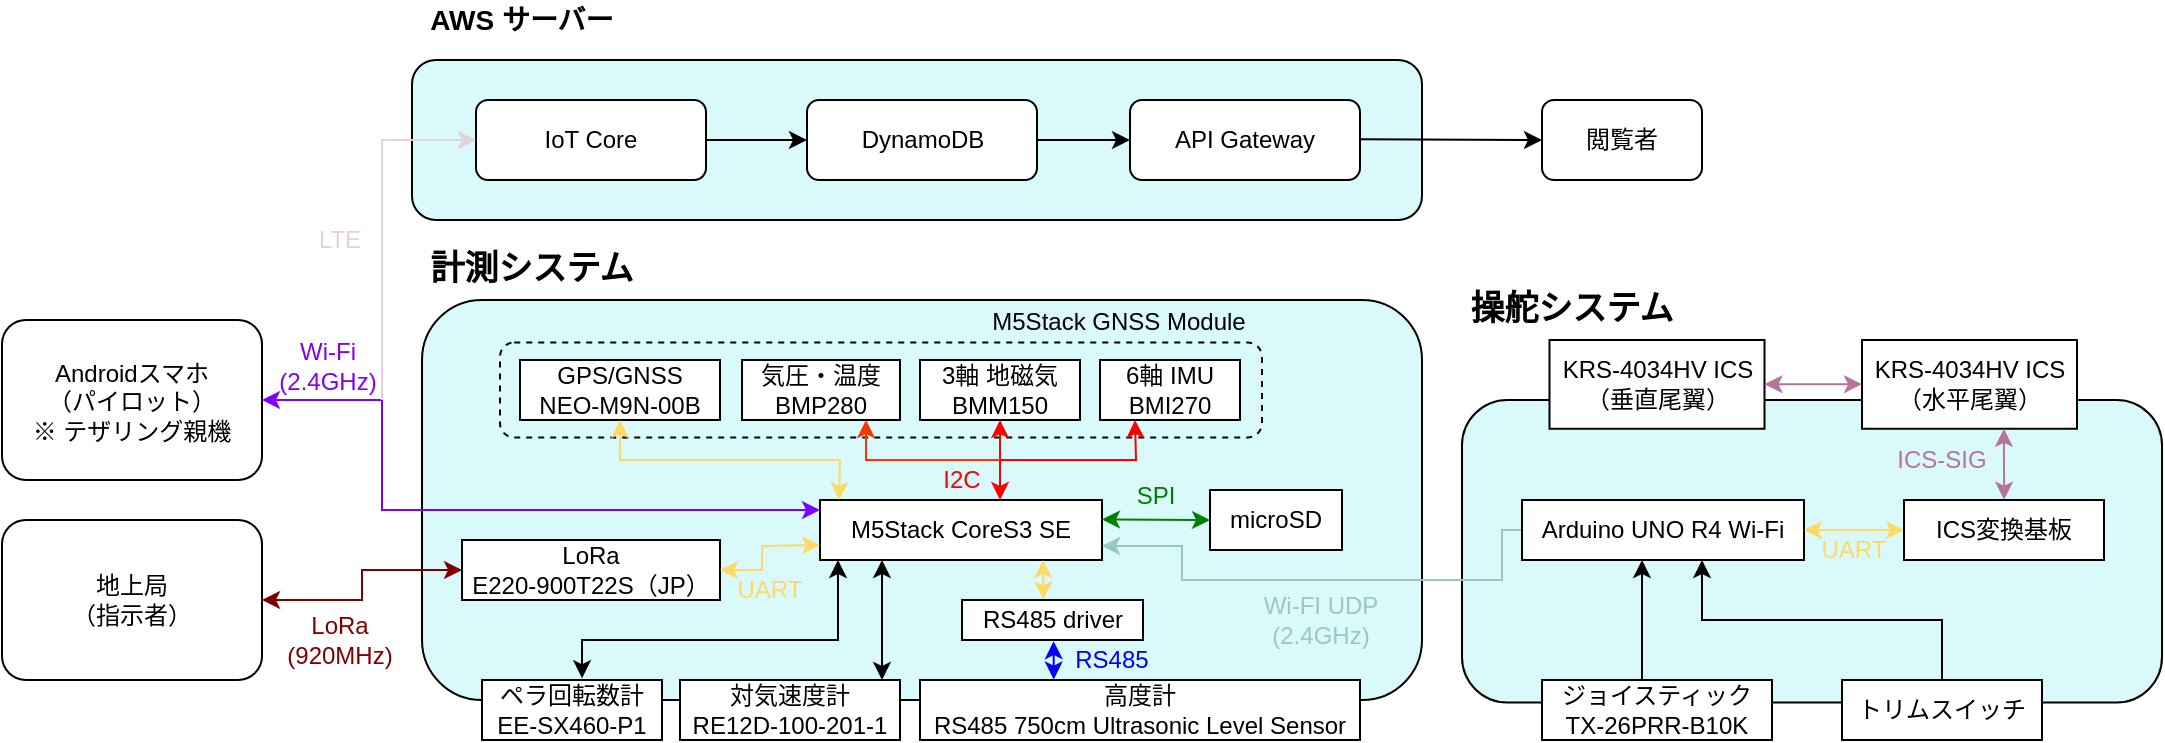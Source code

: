 <mxfile version="27.0.8">
  <diagram name="全体図" id="6K07M-bdMIoADG_4eisC">
    <mxGraphModel dx="1188" dy="1795" grid="1" gridSize="10" guides="1" tooltips="1" connect="1" arrows="1" fold="1" page="1" pageScale="1" pageWidth="827" pageHeight="1169" math="0" shadow="0">
      <root>
        <mxCell id="0" />
        <mxCell id="1" parent="0" />
        <mxCell id="6jxWXBO_irFHfBW3TYrJ-2" value="" style="rounded=1;whiteSpace=wrap;html=1;fillColor=#daf9fb;" vertex="1" parent="1">
          <mxGeometry x="760" y="140" width="350" height="151.25" as="geometry" />
        </mxCell>
        <mxCell id="6jxWXBO_irFHfBW3TYrJ-13" value="" style="rounded=1;whiteSpace=wrap;html=1;fillColor=#daf9fb;" vertex="1" parent="1">
          <mxGeometry x="235" y="-30" width="505" height="80" as="geometry" />
        </mxCell>
        <mxCell id="qhWnbRb1_LZRBb_jjzeY-1" value="" style="rounded=1;whiteSpace=wrap;html=1;fillColor=#daf9fb;" parent="1" vertex="1">
          <mxGeometry x="240" y="90" width="500" height="200" as="geometry" />
        </mxCell>
        <mxCell id="rOg-yM2_KAsI7TXyr_-D-17" value="" style="rounded=1;whiteSpace=wrap;html=1;dashed=1;fillColor=none;" parent="1" vertex="1">
          <mxGeometry x="279" y="111.25" width="381" height="47.5" as="geometry" />
        </mxCell>
        <mxCell id="qhWnbRb1_LZRBb_jjzeY-2" value="M5Stack CoreS3 SE" style="rounded=0;whiteSpace=wrap;html=1;" parent="1" vertex="1">
          <mxGeometry x="439" y="190" width="141" height="30" as="geometry" />
        </mxCell>
        <mxCell id="qhWnbRb1_LZRBb_jjzeY-3" value="6軸 IMU&lt;div&gt;BMI270&lt;/div&gt;" style="rounded=0;whiteSpace=wrap;html=1;" parent="1" vertex="1">
          <mxGeometry x="579" y="120" width="70" height="30" as="geometry" />
        </mxCell>
        <mxCell id="qhWnbRb1_LZRBb_jjzeY-4" value="3軸 地磁気&lt;div&gt;BMM150&lt;/div&gt;" style="rounded=0;whiteSpace=wrap;html=1;" parent="1" vertex="1">
          <mxGeometry x="489" y="120" width="80" height="30" as="geometry" />
        </mxCell>
        <mxCell id="qhWnbRb1_LZRBb_jjzeY-5" value="気圧・温度&lt;div&gt;BMP280&lt;/div&gt;" style="rounded=0;whiteSpace=wrap;html=1;" parent="1" vertex="1">
          <mxGeometry x="400" y="120" width="79" height="30" as="geometry" />
        </mxCell>
        <mxCell id="qhWnbRb1_LZRBb_jjzeY-6" value="GPS/GNSS&lt;div&gt;NEO-M9N-00B&lt;/div&gt;" style="rounded=0;whiteSpace=wrap;html=1;" parent="1" vertex="1">
          <mxGeometry x="289" y="120" width="100" height="30" as="geometry" />
        </mxCell>
        <mxCell id="qhWnbRb1_LZRBb_jjzeY-7" value="LoRa&lt;div&gt;E220-900T22S（JP）&lt;/div&gt;" style="rounded=0;whiteSpace=wrap;html=1;" parent="1" vertex="1">
          <mxGeometry x="260" y="210" width="129" height="30" as="geometry" />
        </mxCell>
        <mxCell id="qhWnbRb1_LZRBb_jjzeY-8" value="microSD" style="rounded=0;whiteSpace=wrap;html=1;" parent="1" vertex="1">
          <mxGeometry x="634" y="185" width="66" height="30" as="geometry" />
        </mxCell>
        <mxCell id="qhWnbRb1_LZRBb_jjzeY-11" value="対気速度計&lt;div&gt;RE12D-100-201-1&lt;/div&gt;" style="rounded=0;whiteSpace=wrap;html=1;" parent="1" vertex="1">
          <mxGeometry x="369" y="280" width="110" height="30" as="geometry" />
        </mxCell>
        <mxCell id="qhWnbRb1_LZRBb_jjzeY-12" value="&lt;div&gt;ペラ回転数計&lt;/div&gt;&lt;div&gt;EE-SX460-P1&lt;/div&gt;" style="rounded=0;whiteSpace=wrap;html=1;" parent="1" vertex="1">
          <mxGeometry x="270" y="280" width="90" height="30" as="geometry" />
        </mxCell>
        <mxCell id="qhWnbRb1_LZRBb_jjzeY-13" value="&lt;div&gt;高度計&lt;/div&gt;&lt;div&gt;RS485 750cm Ultrasonic Level Sensor&lt;/div&gt;" style="rounded=0;whiteSpace=wrap;html=1;" parent="1" vertex="1">
          <mxGeometry x="489" y="280" width="220" height="30" as="geometry" />
        </mxCell>
        <mxCell id="qhWnbRb1_LZRBb_jjzeY-18" value="" style="endArrow=classic;startArrow=classic;html=1;rounded=0;strokeColor=#ff0000;" parent="1" edge="1">
          <mxGeometry width="50" height="50" relative="1" as="geometry">
            <mxPoint x="529" y="150" as="sourcePoint" />
            <mxPoint x="529" y="190" as="targetPoint" />
            <Array as="points" />
          </mxGeometry>
        </mxCell>
        <mxCell id="qhWnbRb1_LZRBb_jjzeY-19" value="" style="endArrow=classic;html=1;rounded=0;entryX=0.25;entryY=1;entryDx=0;entryDy=0;strokeColor=#ff0000;" parent="1" target="qhWnbRb1_LZRBb_jjzeY-3" edge="1">
          <mxGeometry width="50" height="50" relative="1" as="geometry">
            <mxPoint x="529" y="170" as="sourcePoint" />
            <mxPoint x="569" y="150" as="targetPoint" />
            <Array as="points">
              <mxPoint x="569" y="170" />
              <mxPoint x="597" y="170" />
            </Array>
          </mxGeometry>
        </mxCell>
        <mxCell id="qhWnbRb1_LZRBb_jjzeY-20" value="" style="endArrow=classic;html=1;rounded=0;strokeColor=#ff3300;" parent="1" edge="1">
          <mxGeometry width="50" height="50" relative="1" as="geometry">
            <mxPoint x="529" y="170" as="sourcePoint" />
            <mxPoint x="462" y="150" as="targetPoint" />
            <Array as="points">
              <mxPoint x="462" y="170" />
            </Array>
          </mxGeometry>
        </mxCell>
        <mxCell id="qhWnbRb1_LZRBb_jjzeY-21" value="I2C" style="text;html=1;align=center;verticalAlign=middle;whiteSpace=wrap;rounded=0;fontColor=#ff0000;" parent="1" vertex="1">
          <mxGeometry x="486.5" y="170" width="46" height="20" as="geometry" />
        </mxCell>
        <mxCell id="qhWnbRb1_LZRBb_jjzeY-22" value="" style="endArrow=classic;startArrow=classic;html=1;rounded=0;strokeColor=#FFD966;entryX=0.106;entryY=0.002;entryDx=0;entryDy=0;entryPerimeter=0;" parent="1" edge="1">
          <mxGeometry width="50" height="50" relative="1" as="geometry">
            <mxPoint x="339" y="150" as="sourcePoint" />
            <mxPoint x="448.54" y="190" as="targetPoint" />
            <Array as="points">
              <mxPoint x="339" y="170" />
              <mxPoint x="449" y="170" />
            </Array>
          </mxGeometry>
        </mxCell>
        <mxCell id="qhWnbRb1_LZRBb_jjzeY-23" value="&lt;font&gt;UART&lt;/font&gt;" style="text;html=1;align=center;verticalAlign=middle;whiteSpace=wrap;rounded=0;fontColor=#FFD966;" parent="1" vertex="1">
          <mxGeometry x="389" y="225" width="50" height="20" as="geometry" />
        </mxCell>
        <mxCell id="IAhwxvjueymBkviinYW7-1" value="SPI" style="text;html=1;align=center;verticalAlign=middle;whiteSpace=wrap;rounded=0;fontColor=#008000;" parent="1" vertex="1">
          <mxGeometry x="587" y="177.5" width="40" height="20" as="geometry" />
        </mxCell>
        <mxCell id="IAhwxvjueymBkviinYW7-2" value="" style="endArrow=classic;startArrow=classic;html=1;rounded=0;strokeColor=#FFD966;entryX=0;entryY=0.75;entryDx=0;entryDy=0;exitX=1;exitY=0.5;exitDx=0;exitDy=0;" parent="1" source="qhWnbRb1_LZRBb_jjzeY-7" target="qhWnbRb1_LZRBb_jjzeY-2" edge="1">
          <mxGeometry width="50" height="50" relative="1" as="geometry">
            <mxPoint x="389" y="215" as="sourcePoint" />
            <mxPoint x="439" y="215" as="targetPoint" />
            <Array as="points">
              <mxPoint x="410" y="225" />
              <mxPoint x="410" y="213" />
            </Array>
          </mxGeometry>
        </mxCell>
        <mxCell id="IAhwxvjueymBkviinYW7-3" value="" style="endArrow=classic;startArrow=classic;html=1;rounded=0;exitX=0.667;exitY=-0.03;exitDx=0;exitDy=0;exitPerimeter=0;" parent="1" edge="1">
          <mxGeometry width="50" height="50" relative="1" as="geometry">
            <mxPoint x="320.03" y="279.1" as="sourcePoint" />
            <mxPoint x="448" y="220" as="targetPoint" />
            <Array as="points">
              <mxPoint x="320" y="260" />
              <mxPoint x="448" y="260" />
            </Array>
          </mxGeometry>
        </mxCell>
        <mxCell id="IAhwxvjueymBkviinYW7-4" value="" style="endArrow=classic;startArrow=classic;html=1;rounded=0;" parent="1" edge="1">
          <mxGeometry width="50" height="50" relative="1" as="geometry">
            <mxPoint x="470" y="280" as="sourcePoint" />
            <mxPoint x="470" y="220" as="targetPoint" />
          </mxGeometry>
        </mxCell>
        <mxCell id="IAhwxvjueymBkviinYW7-37" value="" style="rounded=1;whiteSpace=wrap;html=1;" parent="1" vertex="1">
          <mxGeometry x="30" y="100" width="130" height="80" as="geometry" />
        </mxCell>
        <mxCell id="IAhwxvjueymBkviinYW7-38" value="" style="rounded=1;whiteSpace=wrap;html=1;" parent="1" vertex="1">
          <mxGeometry x="30" y="200" width="130" height="80" as="geometry" />
        </mxCell>
        <mxCell id="IAhwxvjueymBkviinYW7-40" value="&lt;div&gt;Androidスマホ&lt;/div&gt;&lt;div&gt;（パイロット）&lt;/div&gt;&lt;div&gt;※ テザリング親機&lt;/div&gt;" style="text;html=1;align=center;verticalAlign=middle;whiteSpace=wrap;rounded=0;" parent="1" vertex="1">
          <mxGeometry x="41.25" y="120" width="107.5" height="42.5" as="geometry" />
        </mxCell>
        <mxCell id="IAhwxvjueymBkviinYW7-41" value="&lt;div&gt;地上局&lt;/div&gt;&lt;div&gt;（指示者）&lt;/div&gt;" style="text;html=1;align=center;verticalAlign=middle;whiteSpace=wrap;rounded=0;" parent="1" vertex="1">
          <mxGeometry x="60" y="225" width="70" height="30" as="geometry" />
        </mxCell>
        <mxCell id="IAhwxvjueymBkviinYW7-42" value="" style="endArrow=classic;startArrow=classic;html=1;rounded=0;fontColor=#99FF33;strokeColor=#800000;exitX=1;exitY=0.5;exitDx=0;exitDy=0;entryX=0;entryY=0.5;entryDx=0;entryDy=0;" parent="1" source="IAhwxvjueymBkviinYW7-38" target="qhWnbRb1_LZRBb_jjzeY-7" edge="1">
          <mxGeometry width="50" height="50" relative="1" as="geometry">
            <mxPoint x="210" y="230" as="sourcePoint" />
            <mxPoint x="260" y="230" as="targetPoint" />
            <Array as="points">
              <mxPoint x="210" y="240" />
              <mxPoint x="210" y="225" />
            </Array>
          </mxGeometry>
        </mxCell>
        <mxCell id="IAhwxvjueymBkviinYW7-43" value="" style="endArrow=classic;startArrow=classic;html=1;rounded=0;strokeColor=#8000FF;fontColor=#7EA6E0;exitX=1;exitY=0.5;exitDx=0;exitDy=0;" parent="1" source="IAhwxvjueymBkviinYW7-37" edge="1">
          <mxGeometry width="50" height="50" relative="1" as="geometry">
            <mxPoint x="330" y="195" as="sourcePoint" />
            <mxPoint x="439" y="195" as="targetPoint" />
            <Array as="points">
              <mxPoint x="220" y="140" />
              <mxPoint x="220" y="195" />
            </Array>
          </mxGeometry>
        </mxCell>
        <mxCell id="IAhwxvjueymBkviinYW7-46" value="&lt;font style=&quot;&quot;&gt;LoRa&lt;/font&gt;&lt;div&gt;&lt;font style=&quot;&quot;&gt;(920MHz)&lt;/font&gt;&lt;/div&gt;" style="text;html=1;align=center;verticalAlign=middle;whiteSpace=wrap;rounded=0;fontColor=#800000;labelBackgroundColor=none;" parent="1" vertex="1">
          <mxGeometry x="168.75" y="245" width="60" height="30" as="geometry" />
        </mxCell>
        <mxCell id="IAhwxvjueymBkviinYW7-47" value="&lt;font style=&quot;&quot;&gt;Wi-Fi&lt;/font&gt;&lt;div&gt;&lt;font style=&quot;&quot;&gt;(2.4GHz)&lt;/font&gt;&lt;/div&gt;" style="text;html=1;align=center;verticalAlign=middle;whiteSpace=wrap;rounded=0;fontColor=#8000FF;" parent="1" vertex="1">
          <mxGeometry x="157.5" y="107.5" width="70" height="30" as="geometry" />
        </mxCell>
        <mxCell id="5KmOA9PAkvmJi2R7xXo4-1" value="" style="endArrow=classic;startArrow=classic;html=1;rounded=0;strokeColor=#008000;entryX=0;entryY=0.5;entryDx=0;entryDy=0;fontColor=#000000;exitX=1;exitY=0.5;exitDx=0;exitDy=0;" parent="1" target="qhWnbRb1_LZRBb_jjzeY-8" edge="1">
          <mxGeometry width="50" height="50" relative="1" as="geometry">
            <mxPoint x="580" y="199.72" as="sourcePoint" />
            <mxPoint x="629" y="199.72" as="targetPoint" />
          </mxGeometry>
        </mxCell>
        <mxCell id="rOg-yM2_KAsI7TXyr_-D-1" value="" style="endArrow=classic;startArrow=classic;html=1;rounded=0;strokeColor=#0000FF;entryX=0.304;entryY=-0.008;entryDx=0;entryDy=0;exitX=0.506;exitY=1.03;exitDx=0;exitDy=0;entryPerimeter=0;exitPerimeter=0;" parent="1" source="rOg-yM2_KAsI7TXyr_-D-3" target="qhWnbRb1_LZRBb_jjzeY-13" edge="1">
          <mxGeometry width="50" height="50" relative="1" as="geometry">
            <mxPoint x="550" y="340.278" as="sourcePoint" />
            <mxPoint x="600" y="259.6" as="targetPoint" />
          </mxGeometry>
        </mxCell>
        <mxCell id="rOg-yM2_KAsI7TXyr_-D-3" value="RS485 driver" style="rounded=0;whiteSpace=wrap;html=1;" parent="1" vertex="1">
          <mxGeometry x="510" y="240" width="90.5" height="20" as="geometry" />
        </mxCell>
        <mxCell id="rOg-yM2_KAsI7TXyr_-D-4" value="" style="endArrow=classic;startArrow=classic;html=1;rounded=0;strokeColor=#FFD966;entryX=0.45;entryY=-0.014;entryDx=0;entryDy=0;exitX=1;exitY=0.5;exitDx=0;exitDy=0;entryPerimeter=0;" parent="1" target="rOg-yM2_KAsI7TXyr_-D-3" edge="1">
          <mxGeometry width="50" height="50" relative="1" as="geometry">
            <mxPoint x="550.5" y="220" as="sourcePoint" />
            <mxPoint x="600.5" y="220" as="targetPoint" />
          </mxGeometry>
        </mxCell>
        <mxCell id="rOg-yM2_KAsI7TXyr_-D-6" value="RS485" style="text;html=1;align=center;verticalAlign=middle;whiteSpace=wrap;rounded=0;fontColor=#0000FF;" parent="1" vertex="1">
          <mxGeometry x="560" y="260" width="50" height="20" as="geometry" />
        </mxCell>
        <mxCell id="rOg-yM2_KAsI7TXyr_-D-7" value="" style="endArrow=none;startArrow=classic;html=1;rounded=0;strokeColor=#9AC7BF;exitX=1;exitY=0.75;exitDx=0;exitDy=0;entryX=0;entryY=0.5;entryDx=0;entryDy=0;startFill=1;endFill=0;" parent="1" target="6jxWXBO_irFHfBW3TYrJ-3" edge="1">
          <mxGeometry width="50" height="50" relative="1" as="geometry">
            <mxPoint x="580" y="213" as="sourcePoint" />
            <mxPoint x="759.36" y="240.29" as="targetPoint" />
            <Array as="points">
              <mxPoint x="620" y="213" />
              <mxPoint x="620" y="230" />
              <mxPoint x="780" y="230" />
              <mxPoint x="780" y="205" />
              <mxPoint x="790" y="205" />
            </Array>
          </mxGeometry>
        </mxCell>
        <mxCell id="rOg-yM2_KAsI7TXyr_-D-13" value="&lt;b&gt;&lt;font style=&quot;font-size: 17px;&quot;&gt;計測システム&lt;/font&gt;&lt;/b&gt;" style="text;html=1;align=center;verticalAlign=middle;whiteSpace=wrap;rounded=0;" parent="1" vertex="1">
          <mxGeometry x="240" y="65" width="110" height="20" as="geometry" />
        </mxCell>
        <mxCell id="rOg-yM2_KAsI7TXyr_-D-18" value="M5Stack GNSS Module" style="text;html=1;align=center;verticalAlign=middle;whiteSpace=wrap;rounded=0;" parent="1" vertex="1">
          <mxGeometry x="520" y="91.25" width="137" height="20" as="geometry" />
        </mxCell>
        <mxCell id="6jxWXBO_irFHfBW3TYrJ-1" value="&lt;b&gt;&lt;font style=&quot;font-size: 17px;&quot;&gt;操舵システム&lt;/font&gt;&lt;/b&gt;" style="text;html=1;align=center;verticalAlign=middle;whiteSpace=wrap;rounded=0;" vertex="1" parent="1">
          <mxGeometry x="760" y="85" width="110" height="20" as="geometry" />
        </mxCell>
        <mxCell id="6jxWXBO_irFHfBW3TYrJ-3" value="Arduino UNO R4 Wi-Fi" style="rounded=0;whiteSpace=wrap;html=1;" vertex="1" parent="1">
          <mxGeometry x="790" y="190" width="141" height="30" as="geometry" />
        </mxCell>
        <mxCell id="6jxWXBO_irFHfBW3TYrJ-4" value="&lt;div&gt;Wi-FI UDP&lt;/div&gt;&lt;div&gt;(2.4GHz)&lt;/div&gt;" style="text;html=1;align=center;verticalAlign=middle;whiteSpace=wrap;rounded=0;fontColor=#9AC7BF;" vertex="1" parent="1">
          <mxGeometry x="649" y="235" width="81" height="30" as="geometry" />
        </mxCell>
        <mxCell id="6jxWXBO_irFHfBW3TYrJ-5" value="IoT Core" style="rounded=1;whiteSpace=wrap;html=1;" vertex="1" parent="1">
          <mxGeometry x="267" y="-10" width="115" height="40" as="geometry" />
        </mxCell>
        <mxCell id="6jxWXBO_irFHfBW3TYrJ-6" value="DynamoDB" style="rounded=1;whiteSpace=wrap;html=1;" vertex="1" parent="1">
          <mxGeometry x="432.5" y="-10" width="115" height="40" as="geometry" />
        </mxCell>
        <mxCell id="6jxWXBO_irFHfBW3TYrJ-10" value="" style="endArrow=classic;html=1;rounded=0;fontColor=#E6D0DE;strokeColor=#E6D0DE;entryX=0;entryY=0.5;entryDx=0;entryDy=0;" edge="1" parent="1" target="6jxWXBO_irFHfBW3TYrJ-5">
          <mxGeometry width="50" height="50" relative="1" as="geometry">
            <mxPoint x="220" y="140" as="sourcePoint" />
            <mxPoint x="217.5" y="57.5" as="targetPoint" />
            <Array as="points">
              <mxPoint x="220" y="10" />
            </Array>
          </mxGeometry>
        </mxCell>
        <mxCell id="6jxWXBO_irFHfBW3TYrJ-11" value="&lt;b&gt;AWS サーバー&lt;/b&gt;" style="text;html=1;align=center;verticalAlign=middle;whiteSpace=wrap;rounded=0;fontSize=14;" vertex="1" parent="1">
          <mxGeometry x="235" y="-60" width="110" height="20" as="geometry" />
        </mxCell>
        <mxCell id="6jxWXBO_irFHfBW3TYrJ-12" value="API Gateway" style="rounded=1;whiteSpace=wrap;html=1;" vertex="1" parent="1">
          <mxGeometry x="594" y="-10" width="115" height="40" as="geometry" />
        </mxCell>
        <mxCell id="6jxWXBO_irFHfBW3TYrJ-14" value="LTE" style="text;html=1;align=center;verticalAlign=middle;whiteSpace=wrap;rounded=0;fontColor=#E6D0DE;" vertex="1" parent="1">
          <mxGeometry x="180" y="50" width="37.5" height="20" as="geometry" />
        </mxCell>
        <mxCell id="6jxWXBO_irFHfBW3TYrJ-15" value="" style="endArrow=classic;html=1;rounded=0;exitX=1;exitY=0.5;exitDx=0;exitDy=0;entryX=0;entryY=0.5;entryDx=0;entryDy=0;" edge="1" parent="1" source="6jxWXBO_irFHfBW3TYrJ-5" target="6jxWXBO_irFHfBW3TYrJ-6">
          <mxGeometry width="50" height="50" relative="1" as="geometry">
            <mxPoint x="340" y="160" as="sourcePoint" />
            <mxPoint x="390" y="110" as="targetPoint" />
          </mxGeometry>
        </mxCell>
        <mxCell id="6jxWXBO_irFHfBW3TYrJ-16" value="" style="endArrow=classic;html=1;rounded=0;exitX=1;exitY=0.5;exitDx=0;exitDy=0;entryX=0;entryY=0.5;entryDx=0;entryDy=0;" edge="1" parent="1" source="6jxWXBO_irFHfBW3TYrJ-6" target="6jxWXBO_irFHfBW3TYrJ-12">
          <mxGeometry width="50" height="50" relative="1" as="geometry">
            <mxPoint x="559" y="20" as="sourcePoint" />
            <mxPoint x="610" y="20" as="targetPoint" />
          </mxGeometry>
        </mxCell>
        <mxCell id="6jxWXBO_irFHfBW3TYrJ-17" value="" style="endArrow=classic;html=1;rounded=0;exitX=1;exitY=0.5;exitDx=0;exitDy=0;entryX=0;entryY=0.5;entryDx=0;entryDy=0;" edge="1" parent="1" target="6jxWXBO_irFHfBW3TYrJ-18">
          <mxGeometry width="50" height="50" relative="1" as="geometry">
            <mxPoint x="709" y="9.66" as="sourcePoint" />
            <mxPoint x="800" y="10" as="targetPoint" />
          </mxGeometry>
        </mxCell>
        <mxCell id="6jxWXBO_irFHfBW3TYrJ-18" value="閲覧者" style="rounded=1;whiteSpace=wrap;html=1;" vertex="1" parent="1">
          <mxGeometry x="800" y="-10" width="80" height="40" as="geometry" />
        </mxCell>
        <mxCell id="6jxWXBO_irFHfBW3TYrJ-19" value="トリムスイッチ" style="rounded=0;whiteSpace=wrap;html=1;" vertex="1" parent="1">
          <mxGeometry x="950" y="280" width="100" height="30" as="geometry" />
        </mxCell>
        <mxCell id="6jxWXBO_irFHfBW3TYrJ-20" value="&lt;div&gt;ジョイスティック&lt;/div&gt;&lt;div&gt;TX-26PRR-B10K&lt;/div&gt;" style="rounded=0;whiteSpace=wrap;html=1;" vertex="1" parent="1">
          <mxGeometry x="800" y="280" width="115" height="30" as="geometry" />
        </mxCell>
        <mxCell id="6jxWXBO_irFHfBW3TYrJ-21" value="" style="endArrow=classic;startArrow=none;html=1;rounded=0;startFill=0;" edge="1" parent="1">
          <mxGeometry width="50" height="50" relative="1" as="geometry">
            <mxPoint x="850" y="280" as="sourcePoint" />
            <mxPoint x="850" y="220" as="targetPoint" />
          </mxGeometry>
        </mxCell>
        <mxCell id="6jxWXBO_irFHfBW3TYrJ-22" value="" style="endArrow=classic;startArrow=none;html=1;rounded=0;startFill=0;exitX=0.5;exitY=0;exitDx=0;exitDy=0;" edge="1" parent="1" source="6jxWXBO_irFHfBW3TYrJ-19">
          <mxGeometry width="50" height="50" relative="1" as="geometry">
            <mxPoint x="897.5" y="280" as="sourcePoint" />
            <mxPoint x="880" y="220" as="targetPoint" />
            <Array as="points">
              <mxPoint x="1000" y="250" />
              <mxPoint x="880" y="250" />
            </Array>
          </mxGeometry>
        </mxCell>
        <mxCell id="6jxWXBO_irFHfBW3TYrJ-23" value="" style="endArrow=classic;startArrow=classic;html=1;rounded=0;strokeColor=#FFD966;exitX=0;exitY=0.5;exitDx=0;exitDy=0;entryX=1;entryY=0.5;entryDx=0;entryDy=0;" edge="1" parent="1" source="6jxWXBO_irFHfBW3TYrJ-26" target="6jxWXBO_irFHfBW3TYrJ-3">
          <mxGeometry width="50" height="50" relative="1" as="geometry">
            <mxPoint x="981" y="204.83" as="sourcePoint" />
            <mxPoint x="951" y="204.83" as="targetPoint" />
            <Array as="points" />
          </mxGeometry>
        </mxCell>
        <mxCell id="6jxWXBO_irFHfBW3TYrJ-26" value="ICS変換基板" style="rounded=0;whiteSpace=wrap;html=1;" vertex="1" parent="1">
          <mxGeometry x="981" y="190" width="100" height="30" as="geometry" />
        </mxCell>
        <mxCell id="6jxWXBO_irFHfBW3TYrJ-27" value="&lt;font&gt;UART&lt;/font&gt;" style="text;html=1;align=center;verticalAlign=middle;whiteSpace=wrap;rounded=0;fontColor=#FFD966;" vertex="1" parent="1">
          <mxGeometry x="931" y="205" width="50" height="20" as="geometry" />
        </mxCell>
        <mxCell id="6jxWXBO_irFHfBW3TYrJ-29" value="&lt;div&gt;KRS-4034HV ICS&lt;/div&gt;&lt;div&gt;（垂直尾翼）&lt;/div&gt;" style="rounded=0;whiteSpace=wrap;html=1;" vertex="1" parent="1">
          <mxGeometry x="803.75" y="110" width="107.5" height="44.38" as="geometry" />
        </mxCell>
        <mxCell id="6jxWXBO_irFHfBW3TYrJ-30" value="&lt;div&gt;KRS-4034HV ICS&lt;/div&gt;&lt;div&gt;（水平尾翼）&lt;/div&gt;" style="rounded=0;whiteSpace=wrap;html=1;" vertex="1" parent="1">
          <mxGeometry x="960" y="110" width="107.5" height="44.38" as="geometry" />
        </mxCell>
        <mxCell id="6jxWXBO_irFHfBW3TYrJ-31" value="" style="endArrow=classic;startArrow=classic;html=1;rounded=0;strokeColor=#B5739D;exitX=0.557;exitY=1.004;exitDx=0;exitDy=0;entryX=0.324;entryY=-0.063;entryDx=0;entryDy=0;entryPerimeter=0;exitPerimeter=0;" edge="1" parent="1">
          <mxGeometry width="50" height="50" relative="1" as="geometry">
            <mxPoint x="1030.938" y="154.385" as="sourcePoint" />
            <mxPoint x="1031.06" y="189.85" as="targetPoint" />
            <Array as="points" />
          </mxGeometry>
        </mxCell>
        <mxCell id="6jxWXBO_irFHfBW3TYrJ-32" value="ICS-SIG" style="text;html=1;align=center;verticalAlign=middle;whiteSpace=wrap;rounded=0;fontColor=#B5739D;" vertex="1" parent="1">
          <mxGeometry x="970" y="160" width="60" height="20" as="geometry" />
        </mxCell>
        <mxCell id="6jxWXBO_irFHfBW3TYrJ-33" value="" style="endArrow=classic;startArrow=classic;html=1;rounded=0;strokeColor=#B5739D;exitX=1;exitY=0.5;exitDx=0;exitDy=0;entryX=0;entryY=0.5;entryDx=0;entryDy=0;" edge="1" parent="1">
          <mxGeometry width="50" height="50" relative="1" as="geometry">
            <mxPoint x="911.25" y="132.095" as="sourcePoint" />
            <mxPoint x="960" y="132.095" as="targetPoint" />
            <Array as="points" />
          </mxGeometry>
        </mxCell>
      </root>
    </mxGraphModel>
  </diagram>
</mxfile>
